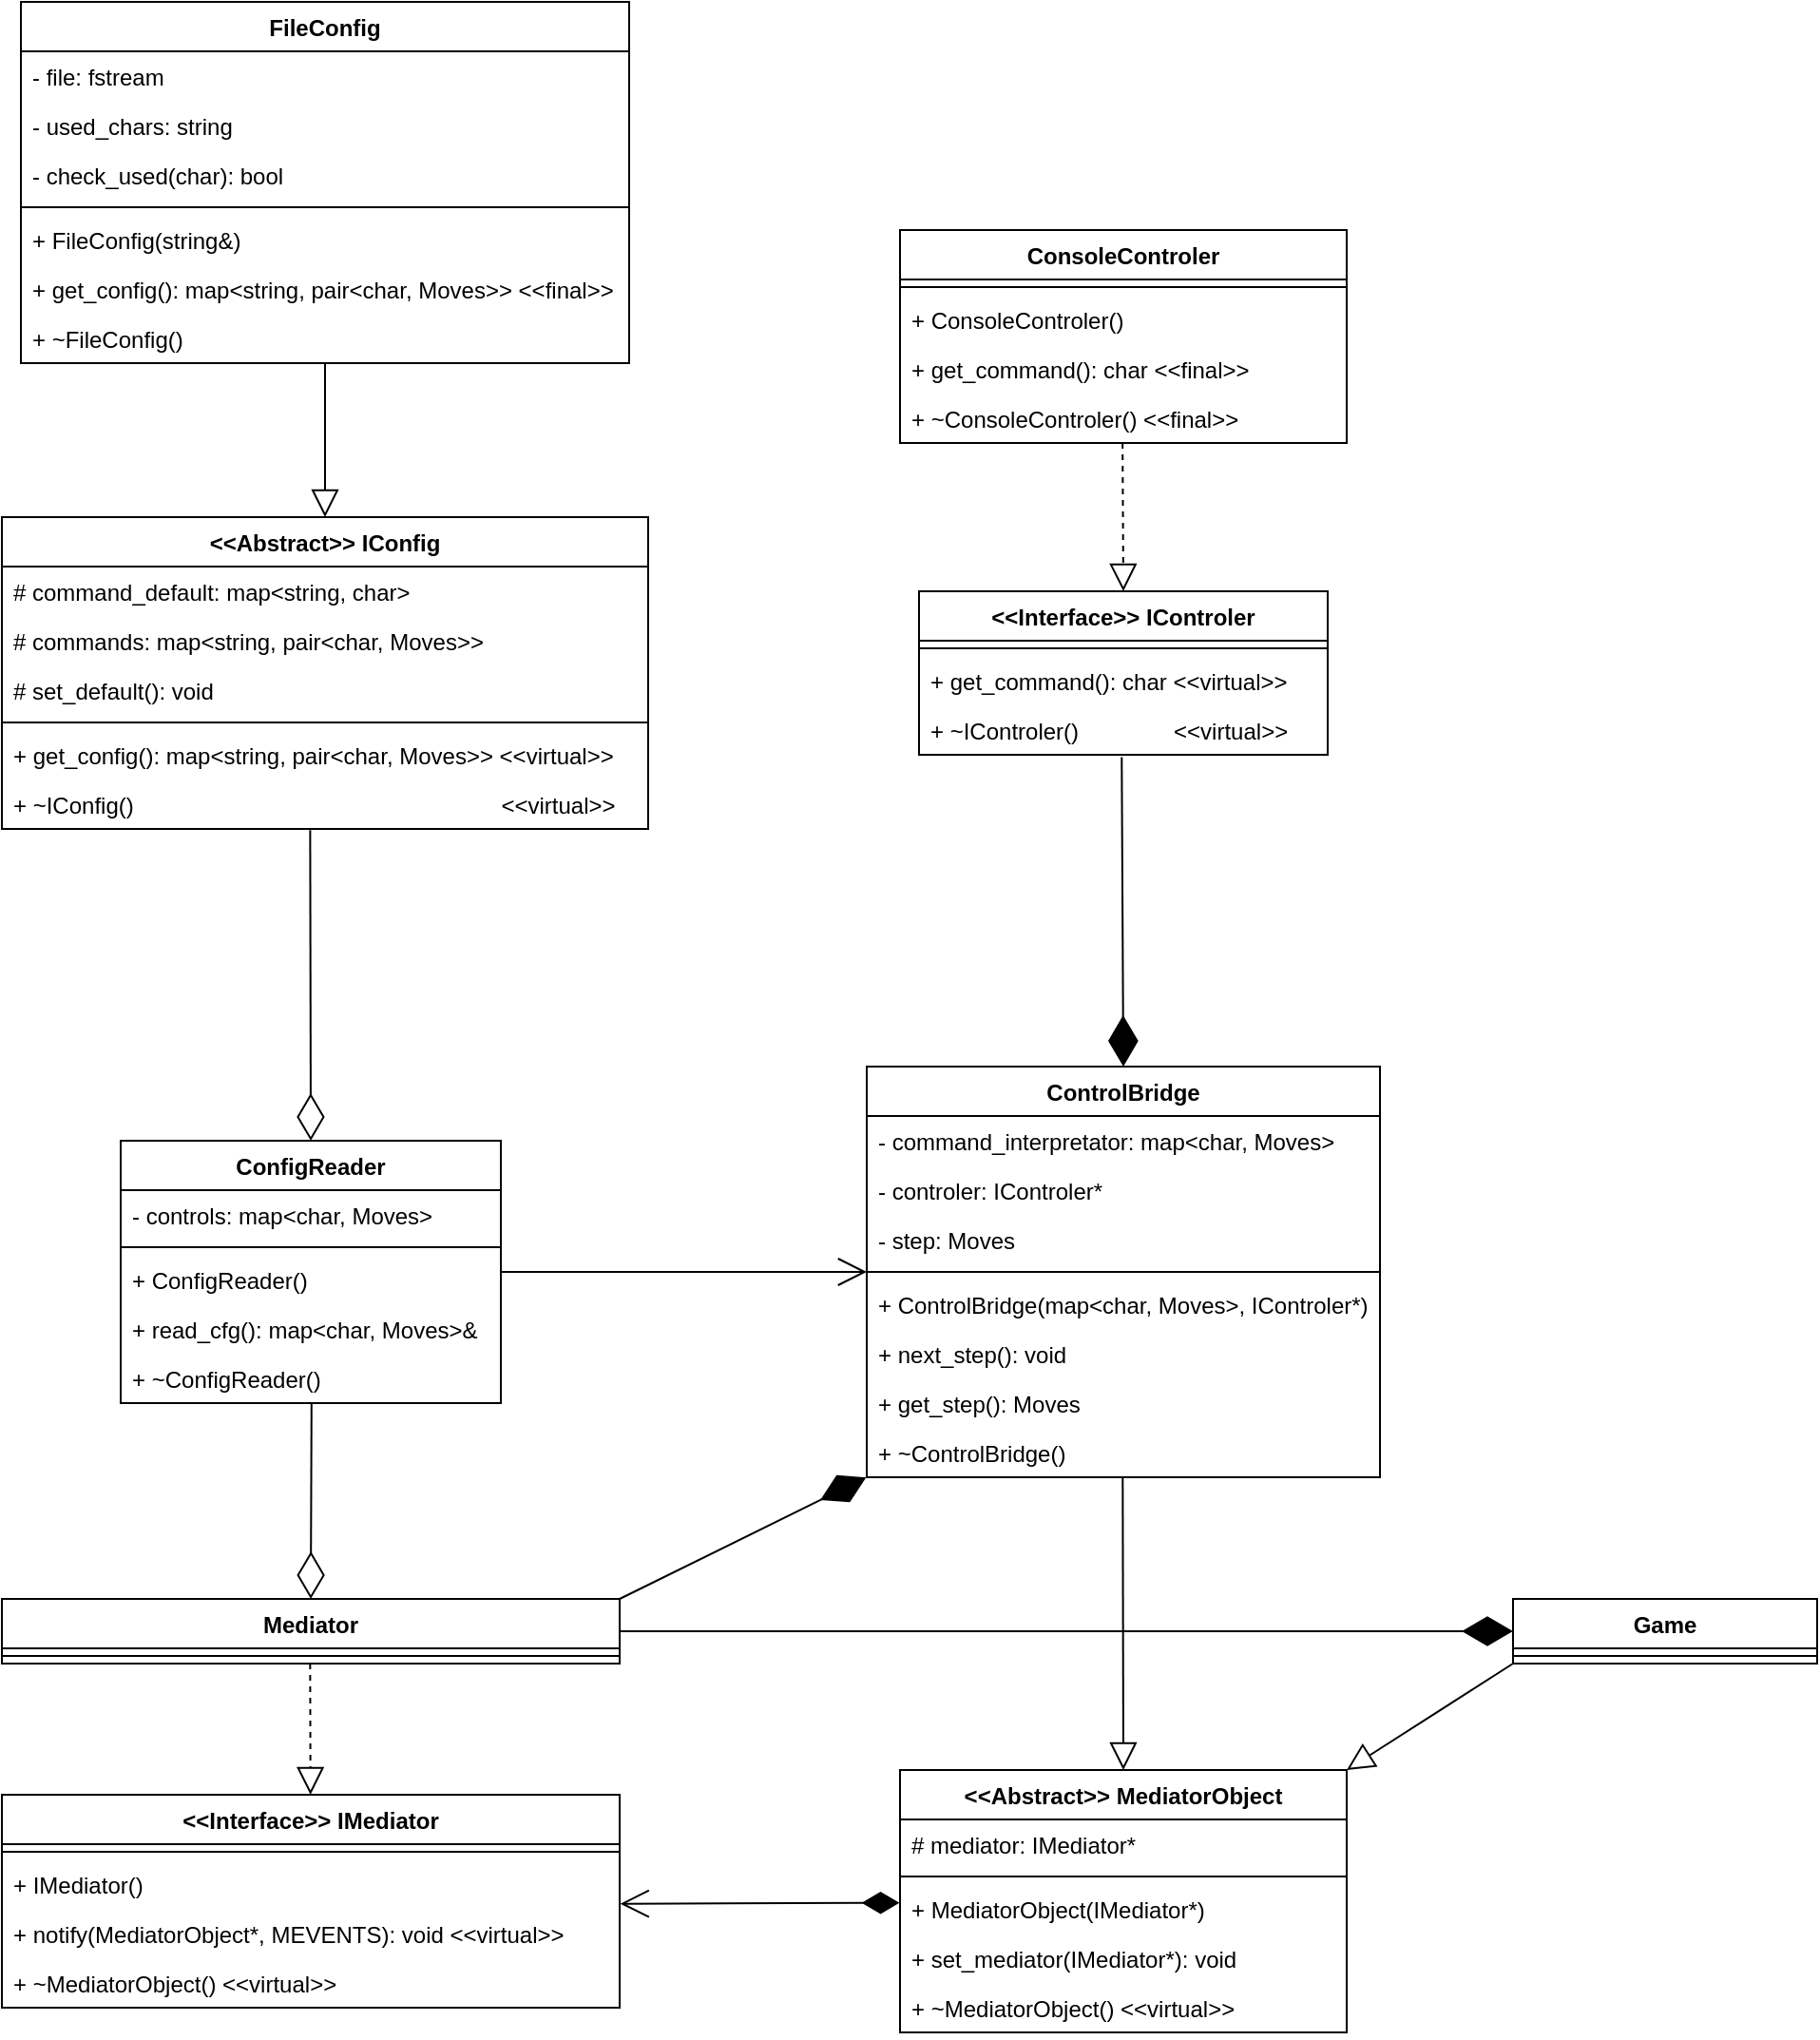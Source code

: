 <mxfile version="20.3.0" type="device"><diagram id="C5RBs43oDa-KdzZeNtuy" name="Page-1"><mxGraphModel dx="2012" dy="1890" grid="1" gridSize="10" guides="1" tooltips="1" connect="1" arrows="1" fold="1" page="1" pageScale="1" pageWidth="827" pageHeight="1169" math="0" shadow="0"><root><mxCell id="WIyWlLk6GJQsqaUBKTNV-0"/><mxCell id="WIyWlLk6GJQsqaUBKTNV-1" parent="WIyWlLk6GJQsqaUBKTNV-0"/><mxCell id="1fCvZaqDScC6mK31_8oe-0" value="ControlBridge" style="swimlane;fontStyle=1;align=center;verticalAlign=top;childLayout=stackLayout;horizontal=1;startSize=26;horizontalStack=0;resizeParent=1;resizeParentMax=0;resizeLast=0;collapsible=1;marginBottom=0;" vertex="1" parent="WIyWlLk6GJQsqaUBKTNV-1"><mxGeometry x="260" y="440" width="270" height="216" as="geometry"/></mxCell><mxCell id="1fCvZaqDScC6mK31_8oe-1" value="- command_interpretator: map&lt;char, Moves&gt;" style="text;strokeColor=none;fillColor=none;align=left;verticalAlign=top;spacingLeft=4;spacingRight=4;overflow=hidden;rotatable=0;points=[[0,0.5],[1,0.5]];portConstraint=eastwest;" vertex="1" parent="1fCvZaqDScC6mK31_8oe-0"><mxGeometry y="26" width="270" height="26" as="geometry"/></mxCell><mxCell id="1fCvZaqDScC6mK31_8oe-4" value="- controler: IControler*" style="text;strokeColor=none;fillColor=none;align=left;verticalAlign=top;spacingLeft=4;spacingRight=4;overflow=hidden;rotatable=0;points=[[0,0.5],[1,0.5]];portConstraint=eastwest;" vertex="1" parent="1fCvZaqDScC6mK31_8oe-0"><mxGeometry y="52" width="270" height="26" as="geometry"/></mxCell><mxCell id="1fCvZaqDScC6mK31_8oe-5" value="- step: Moves" style="text;strokeColor=none;fillColor=none;align=left;verticalAlign=top;spacingLeft=4;spacingRight=4;overflow=hidden;rotatable=0;points=[[0,0.5],[1,0.5]];portConstraint=eastwest;" vertex="1" parent="1fCvZaqDScC6mK31_8oe-0"><mxGeometry y="78" width="270" height="26" as="geometry"/></mxCell><mxCell id="1fCvZaqDScC6mK31_8oe-2" value="" style="line;strokeWidth=1;fillColor=none;align=left;verticalAlign=middle;spacingTop=-1;spacingLeft=3;spacingRight=3;rotatable=0;labelPosition=right;points=[];portConstraint=eastwest;strokeColor=inherit;" vertex="1" parent="1fCvZaqDScC6mK31_8oe-0"><mxGeometry y="104" width="270" height="8" as="geometry"/></mxCell><mxCell id="1fCvZaqDScC6mK31_8oe-3" value="+ ControlBridge(map&lt;char, Moves&gt;, IControler*)" style="text;strokeColor=none;fillColor=none;align=left;verticalAlign=top;spacingLeft=4;spacingRight=4;overflow=hidden;rotatable=0;points=[[0,0.5],[1,0.5]];portConstraint=eastwest;" vertex="1" parent="1fCvZaqDScC6mK31_8oe-0"><mxGeometry y="112" width="270" height="26" as="geometry"/></mxCell><mxCell id="1fCvZaqDScC6mK31_8oe-6" value="+ next_step(): void" style="text;strokeColor=none;fillColor=none;align=left;verticalAlign=top;spacingLeft=4;spacingRight=4;overflow=hidden;rotatable=0;points=[[0,0.5],[1,0.5]];portConstraint=eastwest;" vertex="1" parent="1fCvZaqDScC6mK31_8oe-0"><mxGeometry y="138" width="270" height="26" as="geometry"/></mxCell><mxCell id="1fCvZaqDScC6mK31_8oe-7" value="+ get_step(): Moves" style="text;strokeColor=none;fillColor=none;align=left;verticalAlign=top;spacingLeft=4;spacingRight=4;overflow=hidden;rotatable=0;points=[[0,0.5],[1,0.5]];portConstraint=eastwest;" vertex="1" parent="1fCvZaqDScC6mK31_8oe-0"><mxGeometry y="164" width="270" height="26" as="geometry"/></mxCell><mxCell id="1fCvZaqDScC6mK31_8oe-8" value="+ ~ControlBridge()" style="text;strokeColor=none;fillColor=none;align=left;verticalAlign=top;spacingLeft=4;spacingRight=4;overflow=hidden;rotatable=0;points=[[0,0.5],[1,0.5]];portConstraint=eastwest;" vertex="1" parent="1fCvZaqDScC6mK31_8oe-0"><mxGeometry y="190" width="270" height="26" as="geometry"/></mxCell><mxCell id="1fCvZaqDScC6mK31_8oe-9" value="&lt;&lt;Interface&gt;&gt; IControler" style="swimlane;fontStyle=1;align=center;verticalAlign=top;childLayout=stackLayout;horizontal=1;startSize=26;horizontalStack=0;resizeParent=1;resizeParentMax=0;resizeLast=0;collapsible=1;marginBottom=0;" vertex="1" parent="WIyWlLk6GJQsqaUBKTNV-1"><mxGeometry x="287.5" y="190" width="215" height="86" as="geometry"/></mxCell><mxCell id="1fCvZaqDScC6mK31_8oe-11" value="" style="line;strokeWidth=1;fillColor=none;align=left;verticalAlign=middle;spacingTop=-1;spacingLeft=3;spacingRight=3;rotatable=0;labelPosition=right;points=[];portConstraint=eastwest;strokeColor=inherit;" vertex="1" parent="1fCvZaqDScC6mK31_8oe-9"><mxGeometry y="26" width="215" height="8" as="geometry"/></mxCell><mxCell id="1fCvZaqDScC6mK31_8oe-12" value="+ get_command(): char &lt;&lt;virtual&gt;&gt;" style="text;strokeColor=none;fillColor=none;align=left;verticalAlign=top;spacingLeft=4;spacingRight=4;overflow=hidden;rotatable=0;points=[[0,0.5],[1,0.5]];portConstraint=eastwest;" vertex="1" parent="1fCvZaqDScC6mK31_8oe-9"><mxGeometry y="34" width="215" height="26" as="geometry"/></mxCell><mxCell id="1fCvZaqDScC6mK31_8oe-13" value="+ ~IControler()               &lt;&lt;virtual&gt;&gt;" style="text;strokeColor=none;fillColor=none;align=left;verticalAlign=top;spacingLeft=4;spacingRight=4;overflow=hidden;rotatable=0;points=[[0,0.5],[1,0.5]];portConstraint=eastwest;" vertex="1" parent="1fCvZaqDScC6mK31_8oe-9"><mxGeometry y="60" width="215" height="26" as="geometry"/></mxCell><mxCell id="1fCvZaqDScC6mK31_8oe-14" value="ConsoleControler" style="swimlane;fontStyle=1;align=center;verticalAlign=top;childLayout=stackLayout;horizontal=1;startSize=26;horizontalStack=0;resizeParent=1;resizeParentMax=0;resizeLast=0;collapsible=1;marginBottom=0;" vertex="1" parent="WIyWlLk6GJQsqaUBKTNV-1"><mxGeometry x="277.5" width="235" height="112" as="geometry"/></mxCell><mxCell id="1fCvZaqDScC6mK31_8oe-16" value="" style="line;strokeWidth=1;fillColor=none;align=left;verticalAlign=middle;spacingTop=-1;spacingLeft=3;spacingRight=3;rotatable=0;labelPosition=right;points=[];portConstraint=eastwest;strokeColor=inherit;" vertex="1" parent="1fCvZaqDScC6mK31_8oe-14"><mxGeometry y="26" width="235" height="8" as="geometry"/></mxCell><mxCell id="1fCvZaqDScC6mK31_8oe-17" value="+ ConsoleControler()" style="text;strokeColor=none;fillColor=none;align=left;verticalAlign=top;spacingLeft=4;spacingRight=4;overflow=hidden;rotatable=0;points=[[0,0.5],[1,0.5]];portConstraint=eastwest;" vertex="1" parent="1fCvZaqDScC6mK31_8oe-14"><mxGeometry y="34" width="235" height="26" as="geometry"/></mxCell><mxCell id="1fCvZaqDScC6mK31_8oe-19" value="+ get_command(): char &lt;&lt;final&gt;&gt;" style="text;strokeColor=none;fillColor=none;align=left;verticalAlign=top;spacingLeft=4;spacingRight=4;overflow=hidden;rotatable=0;points=[[0,0.5],[1,0.5]];portConstraint=eastwest;" vertex="1" parent="1fCvZaqDScC6mK31_8oe-14"><mxGeometry y="60" width="235" height="26" as="geometry"/></mxCell><mxCell id="1fCvZaqDScC6mK31_8oe-20" value="+ ~ConsoleControler() &lt;&lt;final&gt;&gt;" style="text;strokeColor=none;fillColor=none;align=left;verticalAlign=top;spacingLeft=4;spacingRight=4;overflow=hidden;rotatable=0;points=[[0,0.5],[1,0.5]];portConstraint=eastwest;" vertex="1" parent="1fCvZaqDScC6mK31_8oe-14"><mxGeometry y="86" width="235" height="26" as="geometry"/></mxCell><mxCell id="1fCvZaqDScC6mK31_8oe-21" value="" style="endArrow=block;dashed=1;endFill=0;endSize=12;html=1;rounded=0;entryX=0.5;entryY=0;entryDx=0;entryDy=0;" edge="1" parent="WIyWlLk6GJQsqaUBKTNV-1" target="1fCvZaqDScC6mK31_8oe-9"><mxGeometry width="160" relative="1" as="geometry"><mxPoint x="394.58" y="112" as="sourcePoint"/><mxPoint x="395" y="160" as="targetPoint"/></mxGeometry></mxCell><mxCell id="1fCvZaqDScC6mK31_8oe-22" value="" style="endArrow=diamondThin;endFill=1;endSize=24;html=1;rounded=0;exitX=0.496;exitY=1.046;exitDx=0;exitDy=0;exitPerimeter=0;entryX=0.5;entryY=0;entryDx=0;entryDy=0;" edge="1" parent="WIyWlLk6GJQsqaUBKTNV-1" source="1fCvZaqDScC6mK31_8oe-13" target="1fCvZaqDScC6mK31_8oe-0"><mxGeometry width="160" relative="1" as="geometry"><mxPoint x="315" y="360" as="sourcePoint"/><mxPoint x="475" y="360" as="targetPoint"/></mxGeometry></mxCell><mxCell id="1fCvZaqDScC6mK31_8oe-49" style="rounded=0;orthogonalLoop=1;jettySize=auto;html=1;entryX=0.5;entryY=0;entryDx=0;entryDy=0;endArrow=diamondThin;endFill=0;endSize=22;exitX=0.477;exitY=1.026;exitDx=0;exitDy=0;exitPerimeter=0;" edge="1" parent="WIyWlLk6GJQsqaUBKTNV-1" source="1fCvZaqDScC6mK31_8oe-26" target="1fCvZaqDScC6mK31_8oe-41"><mxGeometry relative="1" as="geometry"/></mxCell><mxCell id="1fCvZaqDScC6mK31_8oe-23" value="&lt;&lt;Abstract&gt;&gt; IConfig" style="swimlane;fontStyle=1;align=center;verticalAlign=top;childLayout=stackLayout;horizontal=1;startSize=26;horizontalStack=0;resizeParent=1;resizeParentMax=0;resizeLast=0;collapsible=1;marginBottom=0;" vertex="1" parent="WIyWlLk6GJQsqaUBKTNV-1"><mxGeometry x="-195" y="151" width="340" height="164" as="geometry"/></mxCell><mxCell id="1fCvZaqDScC6mK31_8oe-27" value="# command_default: map&lt;string, char&gt;" style="text;strokeColor=none;fillColor=none;align=left;verticalAlign=top;spacingLeft=4;spacingRight=4;overflow=hidden;rotatable=0;points=[[0,0.5],[1,0.5]];portConstraint=eastwest;" vertex="1" parent="1fCvZaqDScC6mK31_8oe-23"><mxGeometry y="26" width="340" height="26" as="geometry"/></mxCell><mxCell id="1fCvZaqDScC6mK31_8oe-28" value="# commands: map&lt;string, pair&lt;char, Moves&gt;&gt;" style="text;strokeColor=none;fillColor=none;align=left;verticalAlign=top;spacingLeft=4;spacingRight=4;overflow=hidden;rotatable=0;points=[[0,0.5],[1,0.5]];portConstraint=eastwest;" vertex="1" parent="1fCvZaqDScC6mK31_8oe-23"><mxGeometry y="52" width="340" height="26" as="geometry"/></mxCell><mxCell id="1fCvZaqDScC6mK31_8oe-29" value="# set_default(): void" style="text;strokeColor=none;fillColor=none;align=left;verticalAlign=top;spacingLeft=4;spacingRight=4;overflow=hidden;rotatable=0;points=[[0,0.5],[1,0.5]];portConstraint=eastwest;" vertex="1" parent="1fCvZaqDScC6mK31_8oe-23"><mxGeometry y="78" width="340" height="26" as="geometry"/></mxCell><mxCell id="1fCvZaqDScC6mK31_8oe-24" value="" style="line;strokeWidth=1;fillColor=none;align=left;verticalAlign=middle;spacingTop=-1;spacingLeft=3;spacingRight=3;rotatable=0;labelPosition=right;points=[];portConstraint=eastwest;strokeColor=inherit;" vertex="1" parent="1fCvZaqDScC6mK31_8oe-23"><mxGeometry y="104" width="340" height="8" as="geometry"/></mxCell><mxCell id="1fCvZaqDScC6mK31_8oe-25" value="+ get_config(): map&lt;string, pair&lt;char, Moves&gt;&gt; &lt;&lt;virtual&gt;&gt;" style="text;strokeColor=none;fillColor=none;align=left;verticalAlign=top;spacingLeft=4;spacingRight=4;overflow=hidden;rotatable=0;points=[[0,0.5],[1,0.5]];portConstraint=eastwest;" vertex="1" parent="1fCvZaqDScC6mK31_8oe-23"><mxGeometry y="112" width="340" height="26" as="geometry"/></mxCell><mxCell id="1fCvZaqDScC6mK31_8oe-26" value="+ ~IConfig()                                                          &lt;&lt;virtual&gt;&gt;" style="text;strokeColor=none;fillColor=none;align=left;verticalAlign=top;spacingLeft=4;spacingRight=4;overflow=hidden;rotatable=0;points=[[0,0.5],[1,0.5]];portConstraint=eastwest;" vertex="1" parent="1fCvZaqDScC6mK31_8oe-23"><mxGeometry y="138" width="340" height="26" as="geometry"/></mxCell><mxCell id="1fCvZaqDScC6mK31_8oe-30" value="FileConfig" style="swimlane;fontStyle=1;align=center;verticalAlign=top;childLayout=stackLayout;horizontal=1;startSize=26;horizontalStack=0;resizeParent=1;resizeParentMax=0;resizeLast=0;collapsible=1;marginBottom=0;" vertex="1" parent="WIyWlLk6GJQsqaUBKTNV-1"><mxGeometry x="-185" y="-120" width="320" height="190" as="geometry"/></mxCell><mxCell id="1fCvZaqDScC6mK31_8oe-31" value="- file: fstream" style="text;strokeColor=none;fillColor=none;align=left;verticalAlign=top;spacingLeft=4;spacingRight=4;overflow=hidden;rotatable=0;points=[[0,0.5],[1,0.5]];portConstraint=eastwest;" vertex="1" parent="1fCvZaqDScC6mK31_8oe-30"><mxGeometry y="26" width="320" height="26" as="geometry"/></mxCell><mxCell id="1fCvZaqDScC6mK31_8oe-36" value="- used_chars: string" style="text;strokeColor=none;fillColor=none;align=left;verticalAlign=top;spacingLeft=4;spacingRight=4;overflow=hidden;rotatable=0;points=[[0,0.5],[1,0.5]];portConstraint=eastwest;" vertex="1" parent="1fCvZaqDScC6mK31_8oe-30"><mxGeometry y="52" width="320" height="26" as="geometry"/></mxCell><mxCell id="1fCvZaqDScC6mK31_8oe-37" value="- check_used(char): bool" style="text;strokeColor=none;fillColor=none;align=left;verticalAlign=top;spacingLeft=4;spacingRight=4;overflow=hidden;rotatable=0;points=[[0,0.5],[1,0.5]];portConstraint=eastwest;" vertex="1" parent="1fCvZaqDScC6mK31_8oe-30"><mxGeometry y="78" width="320" height="26" as="geometry"/></mxCell><mxCell id="1fCvZaqDScC6mK31_8oe-32" value="" style="line;strokeWidth=1;fillColor=none;align=left;verticalAlign=middle;spacingTop=-1;spacingLeft=3;spacingRight=3;rotatable=0;labelPosition=right;points=[];portConstraint=eastwest;strokeColor=inherit;" vertex="1" parent="1fCvZaqDScC6mK31_8oe-30"><mxGeometry y="104" width="320" height="8" as="geometry"/></mxCell><mxCell id="1fCvZaqDScC6mK31_8oe-33" value="+ FileConfig(string&amp;)" style="text;strokeColor=none;fillColor=none;align=left;verticalAlign=top;spacingLeft=4;spacingRight=4;overflow=hidden;rotatable=0;points=[[0,0.5],[1,0.5]];portConstraint=eastwest;" vertex="1" parent="1fCvZaqDScC6mK31_8oe-30"><mxGeometry y="112" width="320" height="26" as="geometry"/></mxCell><mxCell id="1fCvZaqDScC6mK31_8oe-40" value="+ get_config(): map&lt;string, pair&lt;char, Moves&gt;&gt; &lt;&lt;final&gt;&gt;" style="text;strokeColor=none;fillColor=none;align=left;verticalAlign=top;spacingLeft=4;spacingRight=4;overflow=hidden;rotatable=0;points=[[0,0.5],[1,0.5]];portConstraint=eastwest;" vertex="1" parent="1fCvZaqDScC6mK31_8oe-30"><mxGeometry y="138" width="320" height="26" as="geometry"/></mxCell><mxCell id="1fCvZaqDScC6mK31_8oe-39" value="+ ~FileConfig()" style="text;strokeColor=none;fillColor=none;align=left;verticalAlign=top;spacingLeft=4;spacingRight=4;overflow=hidden;rotatable=0;points=[[0,0.5],[1,0.5]];portConstraint=eastwest;" vertex="1" parent="1fCvZaqDScC6mK31_8oe-30"><mxGeometry y="164" width="320" height="26" as="geometry"/></mxCell><mxCell id="1fCvZaqDScC6mK31_8oe-34" value="" style="endArrow=block;endFill=0;endSize=12;html=1;rounded=0;exitX=0.5;exitY=1;exitDx=0;exitDy=0;entryX=0.5;entryY=0;entryDx=0;entryDy=0;" edge="1" parent="WIyWlLk6GJQsqaUBKTNV-1" source="1fCvZaqDScC6mK31_8oe-30" target="1fCvZaqDScC6mK31_8oe-23"><mxGeometry width="160" relative="1" as="geometry"><mxPoint x="30" y="100" as="sourcePoint"/><mxPoint x="30" y="140" as="targetPoint"/></mxGeometry></mxCell><mxCell id="1fCvZaqDScC6mK31_8oe-41" value="ConfigReader" style="swimlane;fontStyle=1;align=center;verticalAlign=top;childLayout=stackLayout;horizontal=1;startSize=26;horizontalStack=0;resizeParent=1;resizeParentMax=0;resizeLast=0;collapsible=1;marginBottom=0;" vertex="1" parent="WIyWlLk6GJQsqaUBKTNV-1"><mxGeometry x="-132.5" y="479" width="200" height="138" as="geometry"/></mxCell><mxCell id="1fCvZaqDScC6mK31_8oe-42" value="- controls: map&lt;char, Moves&gt;" style="text;strokeColor=none;fillColor=none;align=left;verticalAlign=top;spacingLeft=4;spacingRight=4;overflow=hidden;rotatable=0;points=[[0,0.5],[1,0.5]];portConstraint=eastwest;" vertex="1" parent="1fCvZaqDScC6mK31_8oe-41"><mxGeometry y="26" width="200" height="26" as="geometry"/></mxCell><mxCell id="1fCvZaqDScC6mK31_8oe-43" value="" style="line;strokeWidth=1;fillColor=none;align=left;verticalAlign=middle;spacingTop=-1;spacingLeft=3;spacingRight=3;rotatable=0;labelPosition=right;points=[];portConstraint=eastwest;strokeColor=inherit;" vertex="1" parent="1fCvZaqDScC6mK31_8oe-41"><mxGeometry y="52" width="200" height="8" as="geometry"/></mxCell><mxCell id="1fCvZaqDScC6mK31_8oe-44" value="+ ConfigReader()" style="text;strokeColor=none;fillColor=none;align=left;verticalAlign=top;spacingLeft=4;spacingRight=4;overflow=hidden;rotatable=0;points=[[0,0.5],[1,0.5]];portConstraint=eastwest;" vertex="1" parent="1fCvZaqDScC6mK31_8oe-41"><mxGeometry y="60" width="200" height="26" as="geometry"/></mxCell><mxCell id="1fCvZaqDScC6mK31_8oe-46" value="+ read_cfg(): map&lt;char, Moves&gt;&amp;" style="text;strokeColor=none;fillColor=none;align=left;verticalAlign=top;spacingLeft=4;spacingRight=4;overflow=hidden;rotatable=0;points=[[0,0.5],[1,0.5]];portConstraint=eastwest;" vertex="1" parent="1fCvZaqDScC6mK31_8oe-41"><mxGeometry y="86" width="200" height="26" as="geometry"/></mxCell><mxCell id="1fCvZaqDScC6mK31_8oe-45" value="+ ~ConfigReader()" style="text;strokeColor=none;fillColor=none;align=left;verticalAlign=top;spacingLeft=4;spacingRight=4;overflow=hidden;rotatable=0;points=[[0,0.5],[1,0.5]];portConstraint=eastwest;" vertex="1" parent="1fCvZaqDScC6mK31_8oe-41"><mxGeometry y="112" width="200" height="26" as="geometry"/></mxCell><mxCell id="1fCvZaqDScC6mK31_8oe-52" style="edgeStyle=none;rounded=0;orthogonalLoop=1;jettySize=auto;html=1;entryX=0;entryY=0.5;entryDx=0;entryDy=0;endArrow=open;endFill=0;endSize=13;exitX=1;exitY=0.344;exitDx=0;exitDy=0;exitPerimeter=0;" edge="1" parent="WIyWlLk6GJQsqaUBKTNV-1" source="1fCvZaqDScC6mK31_8oe-44" target="1fCvZaqDScC6mK31_8oe-0"><mxGeometry relative="1" as="geometry"><mxPoint x="140" y="548" as="sourcePoint"/></mxGeometry></mxCell><mxCell id="1fCvZaqDScC6mK31_8oe-53" value="&lt;&lt;Abstract&gt;&gt; MediatorObject" style="swimlane;fontStyle=1;align=center;verticalAlign=top;childLayout=stackLayout;horizontal=1;startSize=26;horizontalStack=0;resizeParent=1;resizeParentMax=0;resizeLast=0;collapsible=1;marginBottom=0;" vertex="1" parent="WIyWlLk6GJQsqaUBKTNV-1"><mxGeometry x="277.5" y="810" width="235" height="138" as="geometry"/></mxCell><mxCell id="1fCvZaqDScC6mK31_8oe-54" value="# mediator: IMediator*" style="text;strokeColor=none;fillColor=none;align=left;verticalAlign=top;spacingLeft=4;spacingRight=4;overflow=hidden;rotatable=0;points=[[0,0.5],[1,0.5]];portConstraint=eastwest;" vertex="1" parent="1fCvZaqDScC6mK31_8oe-53"><mxGeometry y="26" width="235" height="26" as="geometry"/></mxCell><mxCell id="1fCvZaqDScC6mK31_8oe-55" value="" style="line;strokeWidth=1;fillColor=none;align=left;verticalAlign=middle;spacingTop=-1;spacingLeft=3;spacingRight=3;rotatable=0;labelPosition=right;points=[];portConstraint=eastwest;strokeColor=inherit;" vertex="1" parent="1fCvZaqDScC6mK31_8oe-53"><mxGeometry y="52" width="235" height="8" as="geometry"/></mxCell><mxCell id="1fCvZaqDScC6mK31_8oe-56" value="+ MediatorObject(IMediator*)" style="text;strokeColor=none;fillColor=none;align=left;verticalAlign=top;spacingLeft=4;spacingRight=4;overflow=hidden;rotatable=0;points=[[0,0.5],[1,0.5]];portConstraint=eastwest;" vertex="1" parent="1fCvZaqDScC6mK31_8oe-53"><mxGeometry y="60" width="235" height="26" as="geometry"/></mxCell><mxCell id="1fCvZaqDScC6mK31_8oe-57" value="+ set_mediator(IMediator*): void" style="text;strokeColor=none;fillColor=none;align=left;verticalAlign=top;spacingLeft=4;spacingRight=4;overflow=hidden;rotatable=0;points=[[0,0.5],[1,0.5]];portConstraint=eastwest;" vertex="1" parent="1fCvZaqDScC6mK31_8oe-53"><mxGeometry y="86" width="235" height="26" as="geometry"/></mxCell><mxCell id="1fCvZaqDScC6mK31_8oe-58" value="+ ~MediatorObject() &lt;&lt;virtual&gt;&gt;" style="text;strokeColor=none;fillColor=none;align=left;verticalAlign=top;spacingLeft=4;spacingRight=4;overflow=hidden;rotatable=0;points=[[0,0.5],[1,0.5]];portConstraint=eastwest;" vertex="1" parent="1fCvZaqDScC6mK31_8oe-53"><mxGeometry y="112" width="235" height="26" as="geometry"/></mxCell><mxCell id="1fCvZaqDScC6mK31_8oe-59" value="" style="endArrow=block;endFill=0;endSize=12;html=1;rounded=0;entryX=0.5;entryY=0;entryDx=0;entryDy=0;" edge="1" parent="WIyWlLk6GJQsqaUBKTNV-1" target="1fCvZaqDScC6mK31_8oe-53"><mxGeometry width="160" relative="1" as="geometry"><mxPoint x="394.66" y="656" as="sourcePoint"/><mxPoint x="394.66" y="727.0" as="targetPoint"/></mxGeometry></mxCell><mxCell id="1fCvZaqDScC6mK31_8oe-66" value="&lt;&lt;Interface&gt;&gt; IMediator" style="swimlane;fontStyle=1;align=center;verticalAlign=top;childLayout=stackLayout;horizontal=1;startSize=26;horizontalStack=0;resizeParent=1;resizeParentMax=0;resizeLast=0;collapsible=1;marginBottom=0;" vertex="1" parent="WIyWlLk6GJQsqaUBKTNV-1"><mxGeometry x="-195" y="823" width="325" height="112" as="geometry"/></mxCell><mxCell id="1fCvZaqDScC6mK31_8oe-68" value="" style="line;strokeWidth=1;fillColor=none;align=left;verticalAlign=middle;spacingTop=-1;spacingLeft=3;spacingRight=3;rotatable=0;labelPosition=right;points=[];portConstraint=eastwest;strokeColor=inherit;" vertex="1" parent="1fCvZaqDScC6mK31_8oe-66"><mxGeometry y="26" width="325" height="8" as="geometry"/></mxCell><mxCell id="1fCvZaqDScC6mK31_8oe-69" value="+ IMediator()" style="text;strokeColor=none;fillColor=none;align=left;verticalAlign=top;spacingLeft=4;spacingRight=4;overflow=hidden;rotatable=0;points=[[0,0.5],[1,0.5]];portConstraint=eastwest;" vertex="1" parent="1fCvZaqDScC6mK31_8oe-66"><mxGeometry y="34" width="325" height="26" as="geometry"/></mxCell><mxCell id="1fCvZaqDScC6mK31_8oe-73" value="+ notify(MediatorObject*, MEVENTS): void &lt;&lt;virtual&gt;&gt;" style="text;strokeColor=none;fillColor=none;align=left;verticalAlign=top;spacingLeft=4;spacingRight=4;overflow=hidden;rotatable=0;points=[[0,0.5],[1,0.5]];portConstraint=eastwest;" vertex="1" parent="1fCvZaqDScC6mK31_8oe-66"><mxGeometry y="60" width="325" height="26" as="geometry"/></mxCell><mxCell id="1fCvZaqDScC6mK31_8oe-71" value="+ ~MediatorObject() &lt;&lt;virtual&gt;&gt;" style="text;strokeColor=none;fillColor=none;align=left;verticalAlign=top;spacingLeft=4;spacingRight=4;overflow=hidden;rotatable=0;points=[[0,0.5],[1,0.5]];portConstraint=eastwest;" vertex="1" parent="1fCvZaqDScC6mK31_8oe-66"><mxGeometry y="86" width="325" height="26" as="geometry"/></mxCell><mxCell id="1fCvZaqDScC6mK31_8oe-72" style="edgeStyle=none;rounded=0;orthogonalLoop=1;jettySize=auto;html=1;endArrow=open;endFill=0;endSize=13;exitX=-0.001;exitY=0.379;exitDx=0;exitDy=0;entryX=1.001;entryY=0.897;entryDx=0;entryDy=0;entryPerimeter=0;exitPerimeter=0;startArrow=diamondThin;startFill=1;targetPerimeterSpacing=0;sourcePerimeterSpacing=0;startSize=17;" edge="1" parent="WIyWlLk6GJQsqaUBKTNV-1" source="1fCvZaqDScC6mK31_8oe-56" target="1fCvZaqDScC6mK31_8oe-69"><mxGeometry relative="1" as="geometry"><mxPoint x="147.5" y="810.004" as="sourcePoint"/><mxPoint x="148" y="690" as="targetPoint"/></mxGeometry></mxCell><mxCell id="1fCvZaqDScC6mK31_8oe-74" value="Mediator" style="swimlane;fontStyle=1;align=center;verticalAlign=top;childLayout=stackLayout;horizontal=1;startSize=26;horizontalStack=0;resizeParent=1;resizeParentMax=0;resizeLast=0;collapsible=1;marginBottom=0;" vertex="1" parent="WIyWlLk6GJQsqaUBKTNV-1"><mxGeometry x="-195" y="720" width="325" height="34" as="geometry"/></mxCell><mxCell id="1fCvZaqDScC6mK31_8oe-75" value="" style="line;strokeWidth=1;fillColor=none;align=left;verticalAlign=middle;spacingTop=-1;spacingLeft=3;spacingRight=3;rotatable=0;labelPosition=right;points=[];portConstraint=eastwest;strokeColor=inherit;" vertex="1" parent="1fCvZaqDScC6mK31_8oe-74"><mxGeometry y="26" width="325" height="8" as="geometry"/></mxCell><mxCell id="1fCvZaqDScC6mK31_8oe-79" value="" style="endArrow=diamondThin;endFill=1;endSize=24;html=1;rounded=0;entryX=-0.001;entryY=1.003;entryDx=0;entryDy=0;entryPerimeter=0;exitX=1;exitY=0;exitDx=0;exitDy=0;" edge="1" parent="WIyWlLk6GJQsqaUBKTNV-1" source="1fCvZaqDScC6mK31_8oe-74" target="1fCvZaqDScC6mK31_8oe-8"><mxGeometry width="160" relative="1" as="geometry"><mxPoint x="160" y="730" as="sourcePoint"/><mxPoint x="180.86" y="818.8" as="targetPoint"/></mxGeometry></mxCell><mxCell id="1fCvZaqDScC6mK31_8oe-81" value="" style="endArrow=block;endFill=0;endSize=12;html=1;rounded=0;dashed=1;" edge="1" parent="WIyWlLk6GJQsqaUBKTNV-1" target="1fCvZaqDScC6mK31_8oe-66"><mxGeometry width="160" relative="1" as="geometry"><mxPoint x="-32.84" y="754" as="sourcePoint"/><mxPoint x="-32.5" y="857" as="targetPoint"/></mxGeometry></mxCell><mxCell id="1fCvZaqDScC6mK31_8oe-82" style="rounded=0;orthogonalLoop=1;jettySize=auto;html=1;entryX=0.5;entryY=0;entryDx=0;entryDy=0;endArrow=diamondThin;endFill=0;endSize=22;exitX=0.502;exitY=1.004;exitDx=0;exitDy=0;exitPerimeter=0;" edge="1" parent="WIyWlLk6GJQsqaUBKTNV-1" source="1fCvZaqDScC6mK31_8oe-45" target="1fCvZaqDScC6mK31_8oe-74"><mxGeometry relative="1" as="geometry"><mxPoint x="-25.42" y="617" as="sourcePoint"/><mxPoint x="-25.42" y="781" as="targetPoint"/></mxGeometry></mxCell><mxCell id="1fCvZaqDScC6mK31_8oe-83" value="Game" style="swimlane;fontStyle=1;align=center;verticalAlign=top;childLayout=stackLayout;horizontal=1;startSize=26;horizontalStack=0;resizeParent=1;resizeParentMax=0;resizeLast=0;collapsible=1;marginBottom=0;" vertex="1" parent="WIyWlLk6GJQsqaUBKTNV-1"><mxGeometry x="600" y="720" width="160" height="34" as="geometry"/></mxCell><mxCell id="1fCvZaqDScC6mK31_8oe-85" value="" style="line;strokeWidth=1;fillColor=none;align=left;verticalAlign=middle;spacingTop=-1;spacingLeft=3;spacingRight=3;rotatable=0;labelPosition=right;points=[];portConstraint=eastwest;strokeColor=inherit;" vertex="1" parent="1fCvZaqDScC6mK31_8oe-83"><mxGeometry y="26" width="160" height="8" as="geometry"/></mxCell><mxCell id="1fCvZaqDScC6mK31_8oe-87" value="" style="endArrow=diamondThin;endFill=1;endSize=24;html=1;rounded=0;exitX=1;exitY=0.5;exitDx=0;exitDy=0;entryX=0;entryY=0.5;entryDx=0;entryDy=0;" edge="1" parent="WIyWlLk6GJQsqaUBKTNV-1" source="1fCvZaqDScC6mK31_8oe-74" target="1fCvZaqDScC6mK31_8oe-83"><mxGeometry width="160" relative="1" as="geometry"><mxPoint x="157.77" y="754" as="sourcePoint"/><mxPoint x="520" y="740" as="targetPoint"/></mxGeometry></mxCell><mxCell id="1fCvZaqDScC6mK31_8oe-88" value="" style="endArrow=block;endFill=0;endSize=12;html=1;rounded=0;entryX=1;entryY=0;entryDx=0;entryDy=0;" edge="1" parent="WIyWlLk6GJQsqaUBKTNV-1" target="1fCvZaqDScC6mK31_8oe-53"><mxGeometry width="160" relative="1" as="geometry"><mxPoint x="600.0" y="754" as="sourcePoint"/><mxPoint x="600.34" y="908" as="targetPoint"/></mxGeometry></mxCell></root></mxGraphModel></diagram></mxfile>
